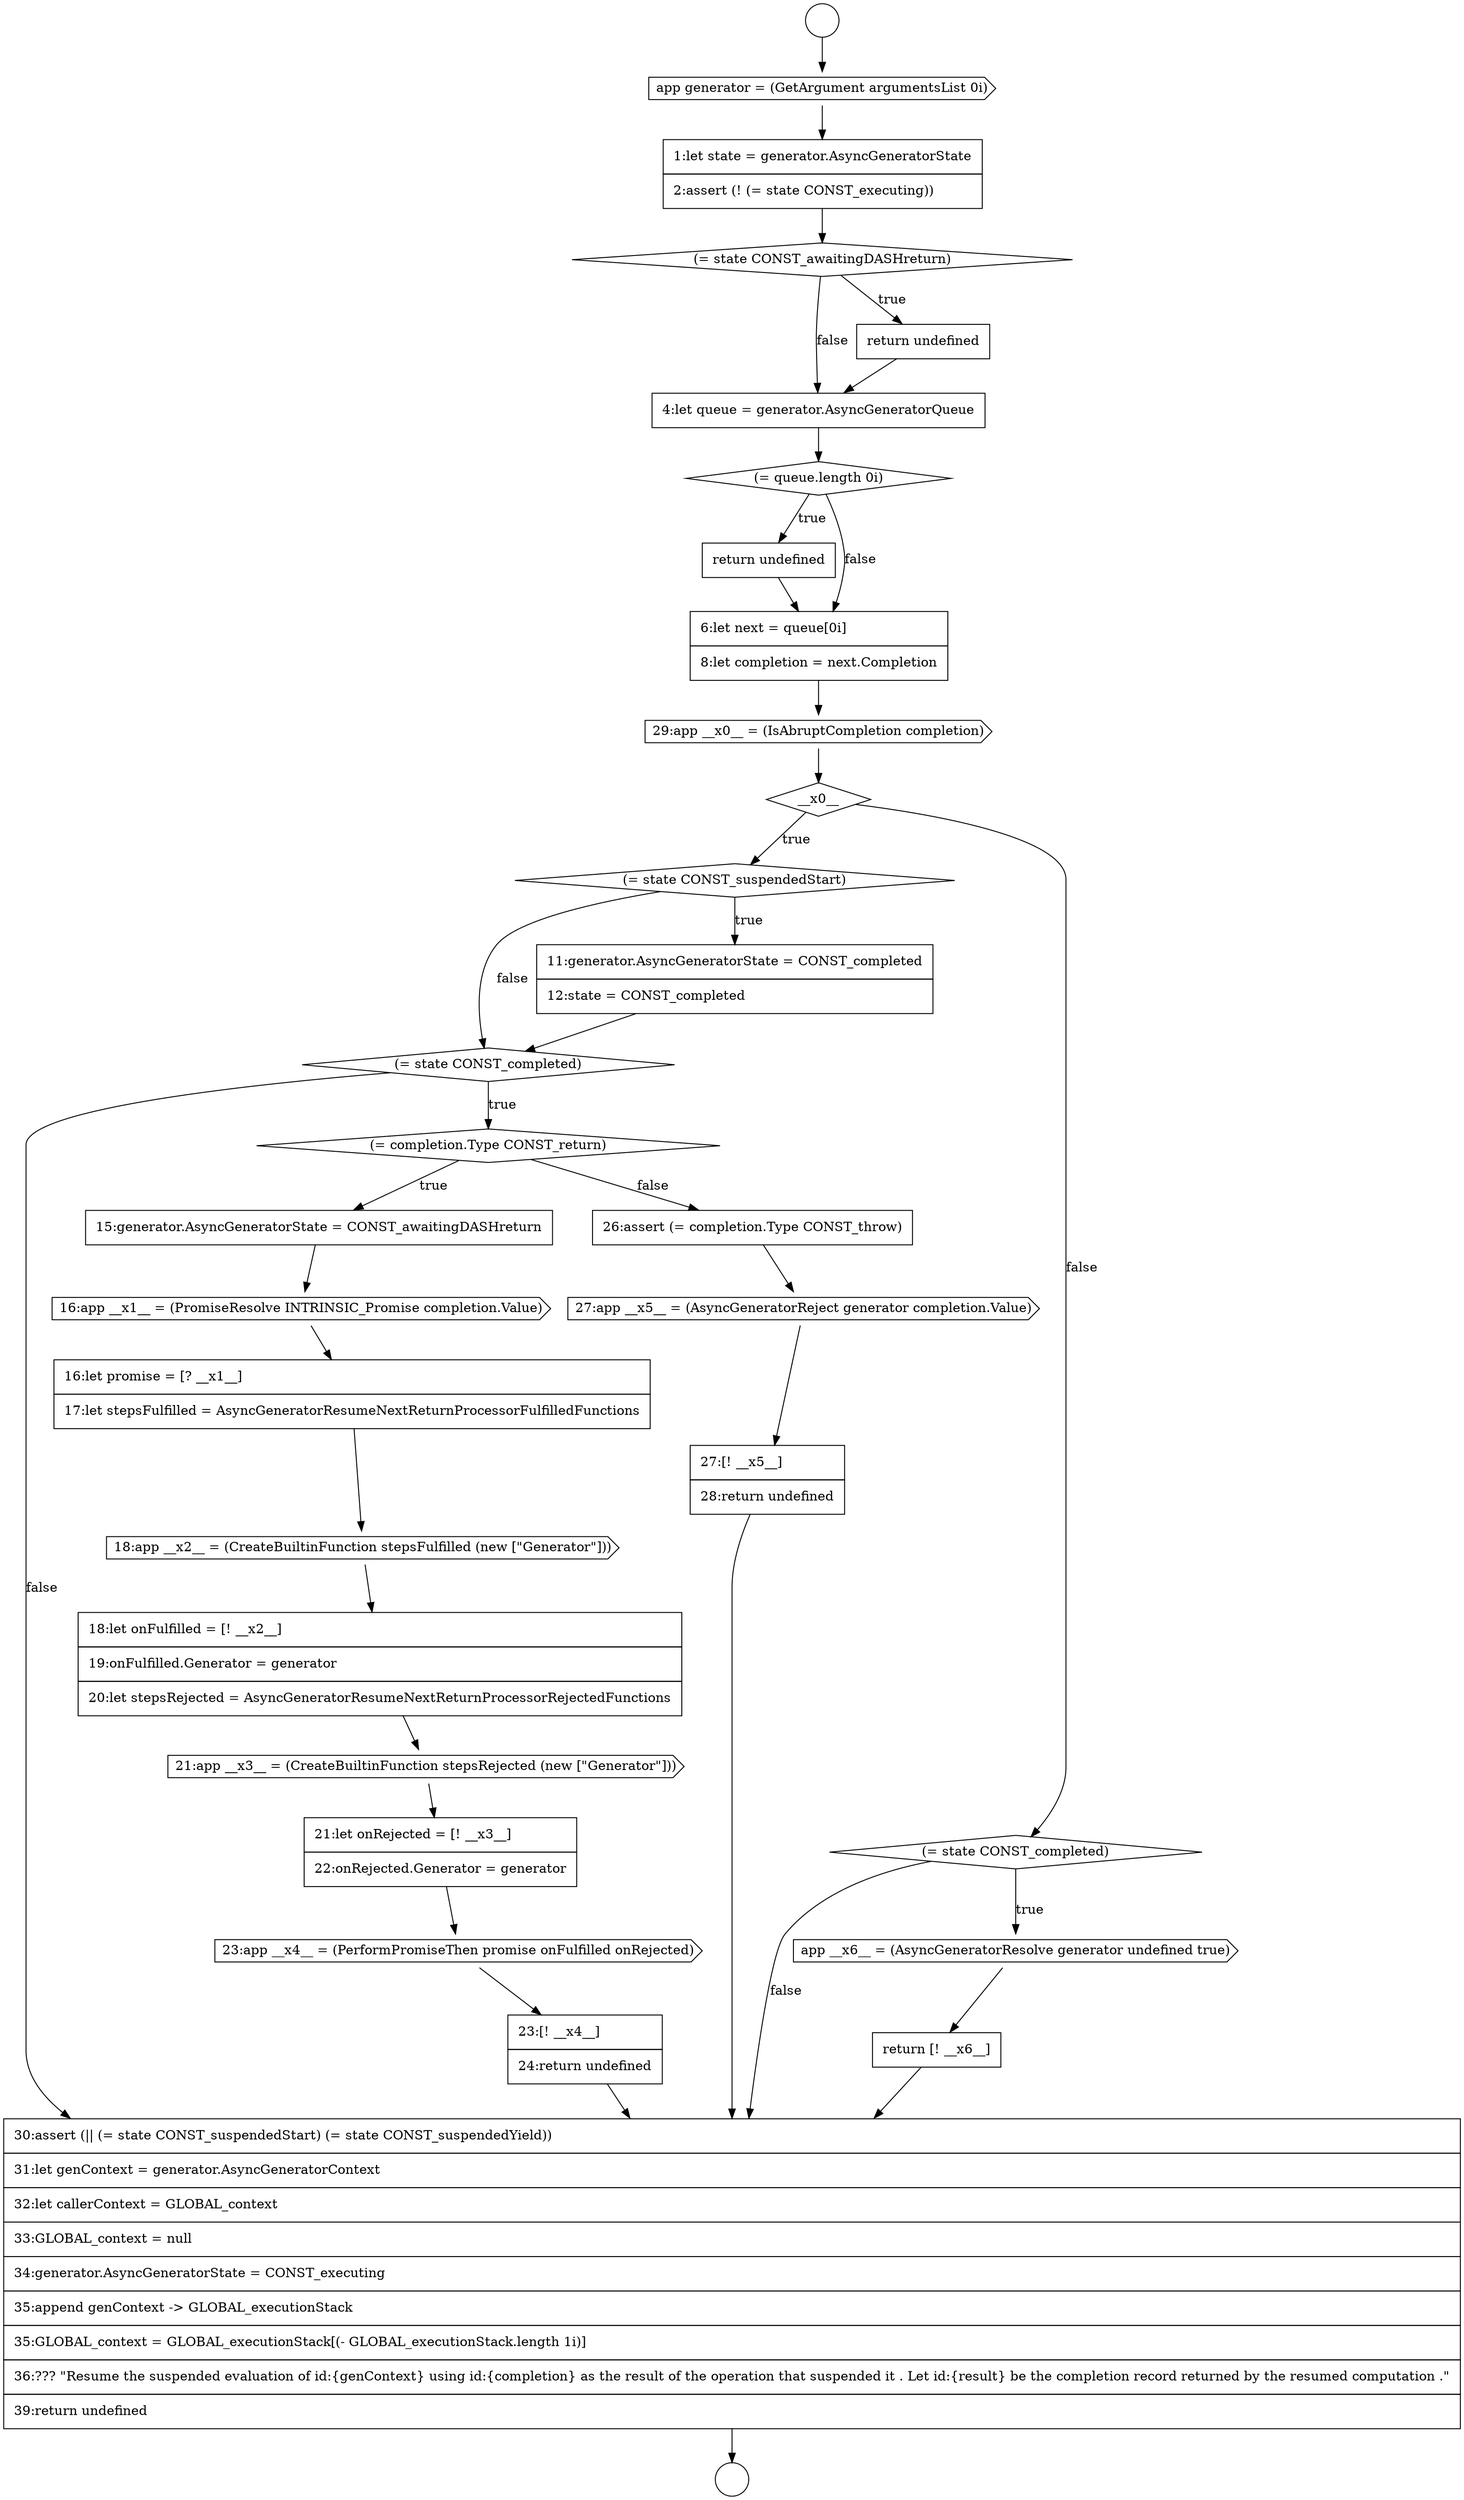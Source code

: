digraph {
  node18360 [shape=cds, label=<<font color="black">27:app __x5__ = (AsyncGeneratorReject generator completion.Value)</font>> color="black" fillcolor="white" style=filled]
  node18365 [shape=none, margin=0, label=<<font color="black">
    <table border="0" cellborder="1" cellspacing="0" cellpadding="10">
      <tr><td align="left">30:assert (|| (= state CONST_suspendedStart) (= state CONST_suspendedYield))</td></tr>
      <tr><td align="left">31:let genContext = generator.AsyncGeneratorContext</td></tr>
      <tr><td align="left">32:let callerContext = GLOBAL_context</td></tr>
      <tr><td align="left">33:GLOBAL_context = null</td></tr>
      <tr><td align="left">34:generator.AsyncGeneratorState = CONST_executing</td></tr>
      <tr><td align="left">35:append genContext -&gt; GLOBAL_executionStack</td></tr>
      <tr><td align="left">35:GLOBAL_context = GLOBAL_executionStack[(- GLOBAL_executionStack.length 1i)]</td></tr>
      <tr><td align="left">36:??? &quot;Resume the suspended evaluation of id:{genContext} using id:{completion} as the result of the operation that suspended it . Let id:{result} be the completion record returned by the resumed computation .&quot;</td></tr>
      <tr><td align="left">39:return undefined</td></tr>
    </table>
  </font>> color="black" fillcolor="white" style=filled]
  node18356 [shape=none, margin=0, label=<<font color="black">
    <table border="0" cellborder="1" cellspacing="0" cellpadding="10">
      <tr><td align="left">21:let onRejected = [! __x3__]</td></tr>
      <tr><td align="left">22:onRejected.Generator = generator</td></tr>
    </table>
  </font>> color="black" fillcolor="white" style=filled]
  node18336 [shape=cds, label=<<font color="black">app generator = (GetArgument argumentsList 0i)</font>> color="black" fillcolor="white" style=filled]
  node18353 [shape=cds, label=<<font color="black">18:app __x2__ = (CreateBuiltinFunction stepsFulfilled (new [&quot;Generator&quot;]))</font>> color="black" fillcolor="white" style=filled]
  node18348 [shape=diamond, label=<<font color="black">(= state CONST_completed)</font>> color="black" fillcolor="white" style=filled]
  node18344 [shape=cds, label=<<font color="black">29:app __x0__ = (IsAbruptCompletion completion)</font>> color="black" fillcolor="white" style=filled]
  node18340 [shape=none, margin=0, label=<<font color="black">
    <table border="0" cellborder="1" cellspacing="0" cellpadding="10">
      <tr><td align="left">4:let queue = generator.AsyncGeneratorQueue</td></tr>
    </table>
  </font>> color="black" fillcolor="white" style=filled]
  node18351 [shape=cds, label=<<font color="black">16:app __x1__ = (PromiseResolve INTRINSIC_Promise completion.Value)</font>> color="black" fillcolor="white" style=filled]
  node18338 [shape=diamond, label=<<font color="black">(= state CONST_awaitingDASHreturn)</font>> color="black" fillcolor="white" style=filled]
  node18347 [shape=none, margin=0, label=<<font color="black">
    <table border="0" cellborder="1" cellspacing="0" cellpadding="10">
      <tr><td align="left">11:generator.AsyncGeneratorState = CONST_completed</td></tr>
      <tr><td align="left">12:state = CONST_completed</td></tr>
    </table>
  </font>> color="black" fillcolor="white" style=filled]
  node18350 [shape=none, margin=0, label=<<font color="black">
    <table border="0" cellborder="1" cellspacing="0" cellpadding="10">
      <tr><td align="left">15:generator.AsyncGeneratorState = CONST_awaitingDASHreturn</td></tr>
    </table>
  </font>> color="black" fillcolor="white" style=filled]
  node18354 [shape=none, margin=0, label=<<font color="black">
    <table border="0" cellborder="1" cellspacing="0" cellpadding="10">
      <tr><td align="left">18:let onFulfilled = [! __x2__]</td></tr>
      <tr><td align="left">19:onFulfilled.Generator = generator</td></tr>
      <tr><td align="left">20:let stepsRejected = AsyncGeneratorResumeNextReturnProcessorRejectedFunctions</td></tr>
    </table>
  </font>> color="black" fillcolor="white" style=filled]
  node18358 [shape=none, margin=0, label=<<font color="black">
    <table border="0" cellborder="1" cellspacing="0" cellpadding="10">
      <tr><td align="left">23:[! __x4__]</td></tr>
      <tr><td align="left">24:return undefined</td></tr>
    </table>
  </font>> color="black" fillcolor="white" style=filled]
  node18346 [shape=diamond, label=<<font color="black">(= state CONST_suspendedStart)</font>> color="black" fillcolor="white" style=filled]
  node18345 [shape=diamond, label=<<font color="black">__x0__</font>> color="black" fillcolor="white" style=filled]
  node18355 [shape=cds, label=<<font color="black">21:app __x3__ = (CreateBuiltinFunction stepsRejected (new [&quot;Generator&quot;]))</font>> color="black" fillcolor="white" style=filled]
  node18349 [shape=diamond, label=<<font color="black">(= completion.Type CONST_return)</font>> color="black" fillcolor="white" style=filled]
  node18337 [shape=none, margin=0, label=<<font color="black">
    <table border="0" cellborder="1" cellspacing="0" cellpadding="10">
      <tr><td align="left">1:let state = generator.AsyncGeneratorState</td></tr>
      <tr><td align="left">2:assert (! (= state CONST_executing))</td></tr>
    </table>
  </font>> color="black" fillcolor="white" style=filled]
  node18352 [shape=none, margin=0, label=<<font color="black">
    <table border="0" cellborder="1" cellspacing="0" cellpadding="10">
      <tr><td align="left">16:let promise = [? __x1__]</td></tr>
      <tr><td align="left">17:let stepsFulfilled = AsyncGeneratorResumeNextReturnProcessorFulfilledFunctions</td></tr>
    </table>
  </font>> color="black" fillcolor="white" style=filled]
  node18342 [shape=none, margin=0, label=<<font color="black">
    <table border="0" cellborder="1" cellspacing="0" cellpadding="10">
      <tr><td align="left">return undefined</td></tr>
    </table>
  </font>> color="black" fillcolor="white" style=filled]
  node18361 [shape=none, margin=0, label=<<font color="black">
    <table border="0" cellborder="1" cellspacing="0" cellpadding="10">
      <tr><td align="left">27:[! __x5__]</td></tr>
      <tr><td align="left">28:return undefined</td></tr>
    </table>
  </font>> color="black" fillcolor="white" style=filled]
  node18343 [shape=none, margin=0, label=<<font color="black">
    <table border="0" cellborder="1" cellspacing="0" cellpadding="10">
      <tr><td align="left">6:let next = queue[0i]</td></tr>
      <tr><td align="left">8:let completion = next.Completion</td></tr>
    </table>
  </font>> color="black" fillcolor="white" style=filled]
  node18364 [shape=none, margin=0, label=<<font color="black">
    <table border="0" cellborder="1" cellspacing="0" cellpadding="10">
      <tr><td align="left">return [! __x6__]</td></tr>
    </table>
  </font>> color="black" fillcolor="white" style=filled]
  node18357 [shape=cds, label=<<font color="black">23:app __x4__ = (PerformPromiseThen promise onFulfilled onRejected)</font>> color="black" fillcolor="white" style=filled]
  node18335 [shape=circle label=" " color="black" fillcolor="white" style=filled]
  node18363 [shape=cds, label=<<font color="black">app __x6__ = (AsyncGeneratorResolve generator undefined true)</font>> color="black" fillcolor="white" style=filled]
  node18341 [shape=diamond, label=<<font color="black">(= queue.length 0i)</font>> color="black" fillcolor="white" style=filled]
  node18339 [shape=none, margin=0, label=<<font color="black">
    <table border="0" cellborder="1" cellspacing="0" cellpadding="10">
      <tr><td align="left">return undefined</td></tr>
    </table>
  </font>> color="black" fillcolor="white" style=filled]
  node18359 [shape=none, margin=0, label=<<font color="black">
    <table border="0" cellborder="1" cellspacing="0" cellpadding="10">
      <tr><td align="left">26:assert (= completion.Type CONST_throw)</td></tr>
    </table>
  </font>> color="black" fillcolor="white" style=filled]
  node18334 [shape=circle label=" " color="black" fillcolor="white" style=filled]
  node18362 [shape=diamond, label=<<font color="black">(= state CONST_completed)</font>> color="black" fillcolor="white" style=filled]
  node18341 -> node18342 [label=<<font color="black">true</font>> color="black"]
  node18341 -> node18343 [label=<<font color="black">false</font>> color="black"]
  node18345 -> node18346 [label=<<font color="black">true</font>> color="black"]
  node18345 -> node18362 [label=<<font color="black">false</font>> color="black"]
  node18346 -> node18347 [label=<<font color="black">true</font>> color="black"]
  node18346 -> node18348 [label=<<font color="black">false</font>> color="black"]
  node18337 -> node18338 [ color="black"]
  node18361 -> node18365 [ color="black"]
  node18360 -> node18361 [ color="black"]
  node18356 -> node18357 [ color="black"]
  node18363 -> node18364 [ color="black"]
  node18357 -> node18358 [ color="black"]
  node18353 -> node18354 [ color="black"]
  node18362 -> node18363 [label=<<font color="black">true</font>> color="black"]
  node18362 -> node18365 [label=<<font color="black">false</font>> color="black"]
  node18340 -> node18341 [ color="black"]
  node18359 -> node18360 [ color="black"]
  node18344 -> node18345 [ color="black"]
  node18350 -> node18351 [ color="black"]
  node18354 -> node18355 [ color="black"]
  node18352 -> node18353 [ color="black"]
  node18355 -> node18356 [ color="black"]
  node18349 -> node18350 [label=<<font color="black">true</font>> color="black"]
  node18349 -> node18359 [label=<<font color="black">false</font>> color="black"]
  node18342 -> node18343 [ color="black"]
  node18336 -> node18337 [ color="black"]
  node18338 -> node18339 [label=<<font color="black">true</font>> color="black"]
  node18338 -> node18340 [label=<<font color="black">false</font>> color="black"]
  node18347 -> node18348 [ color="black"]
  node18358 -> node18365 [ color="black"]
  node18339 -> node18340 [ color="black"]
  node18364 -> node18365 [ color="black"]
  node18348 -> node18349 [label=<<font color="black">true</font>> color="black"]
  node18348 -> node18365 [label=<<font color="black">false</font>> color="black"]
  node18343 -> node18344 [ color="black"]
  node18365 -> node18335 [ color="black"]
  node18351 -> node18352 [ color="black"]
  node18334 -> node18336 [ color="black"]
}
